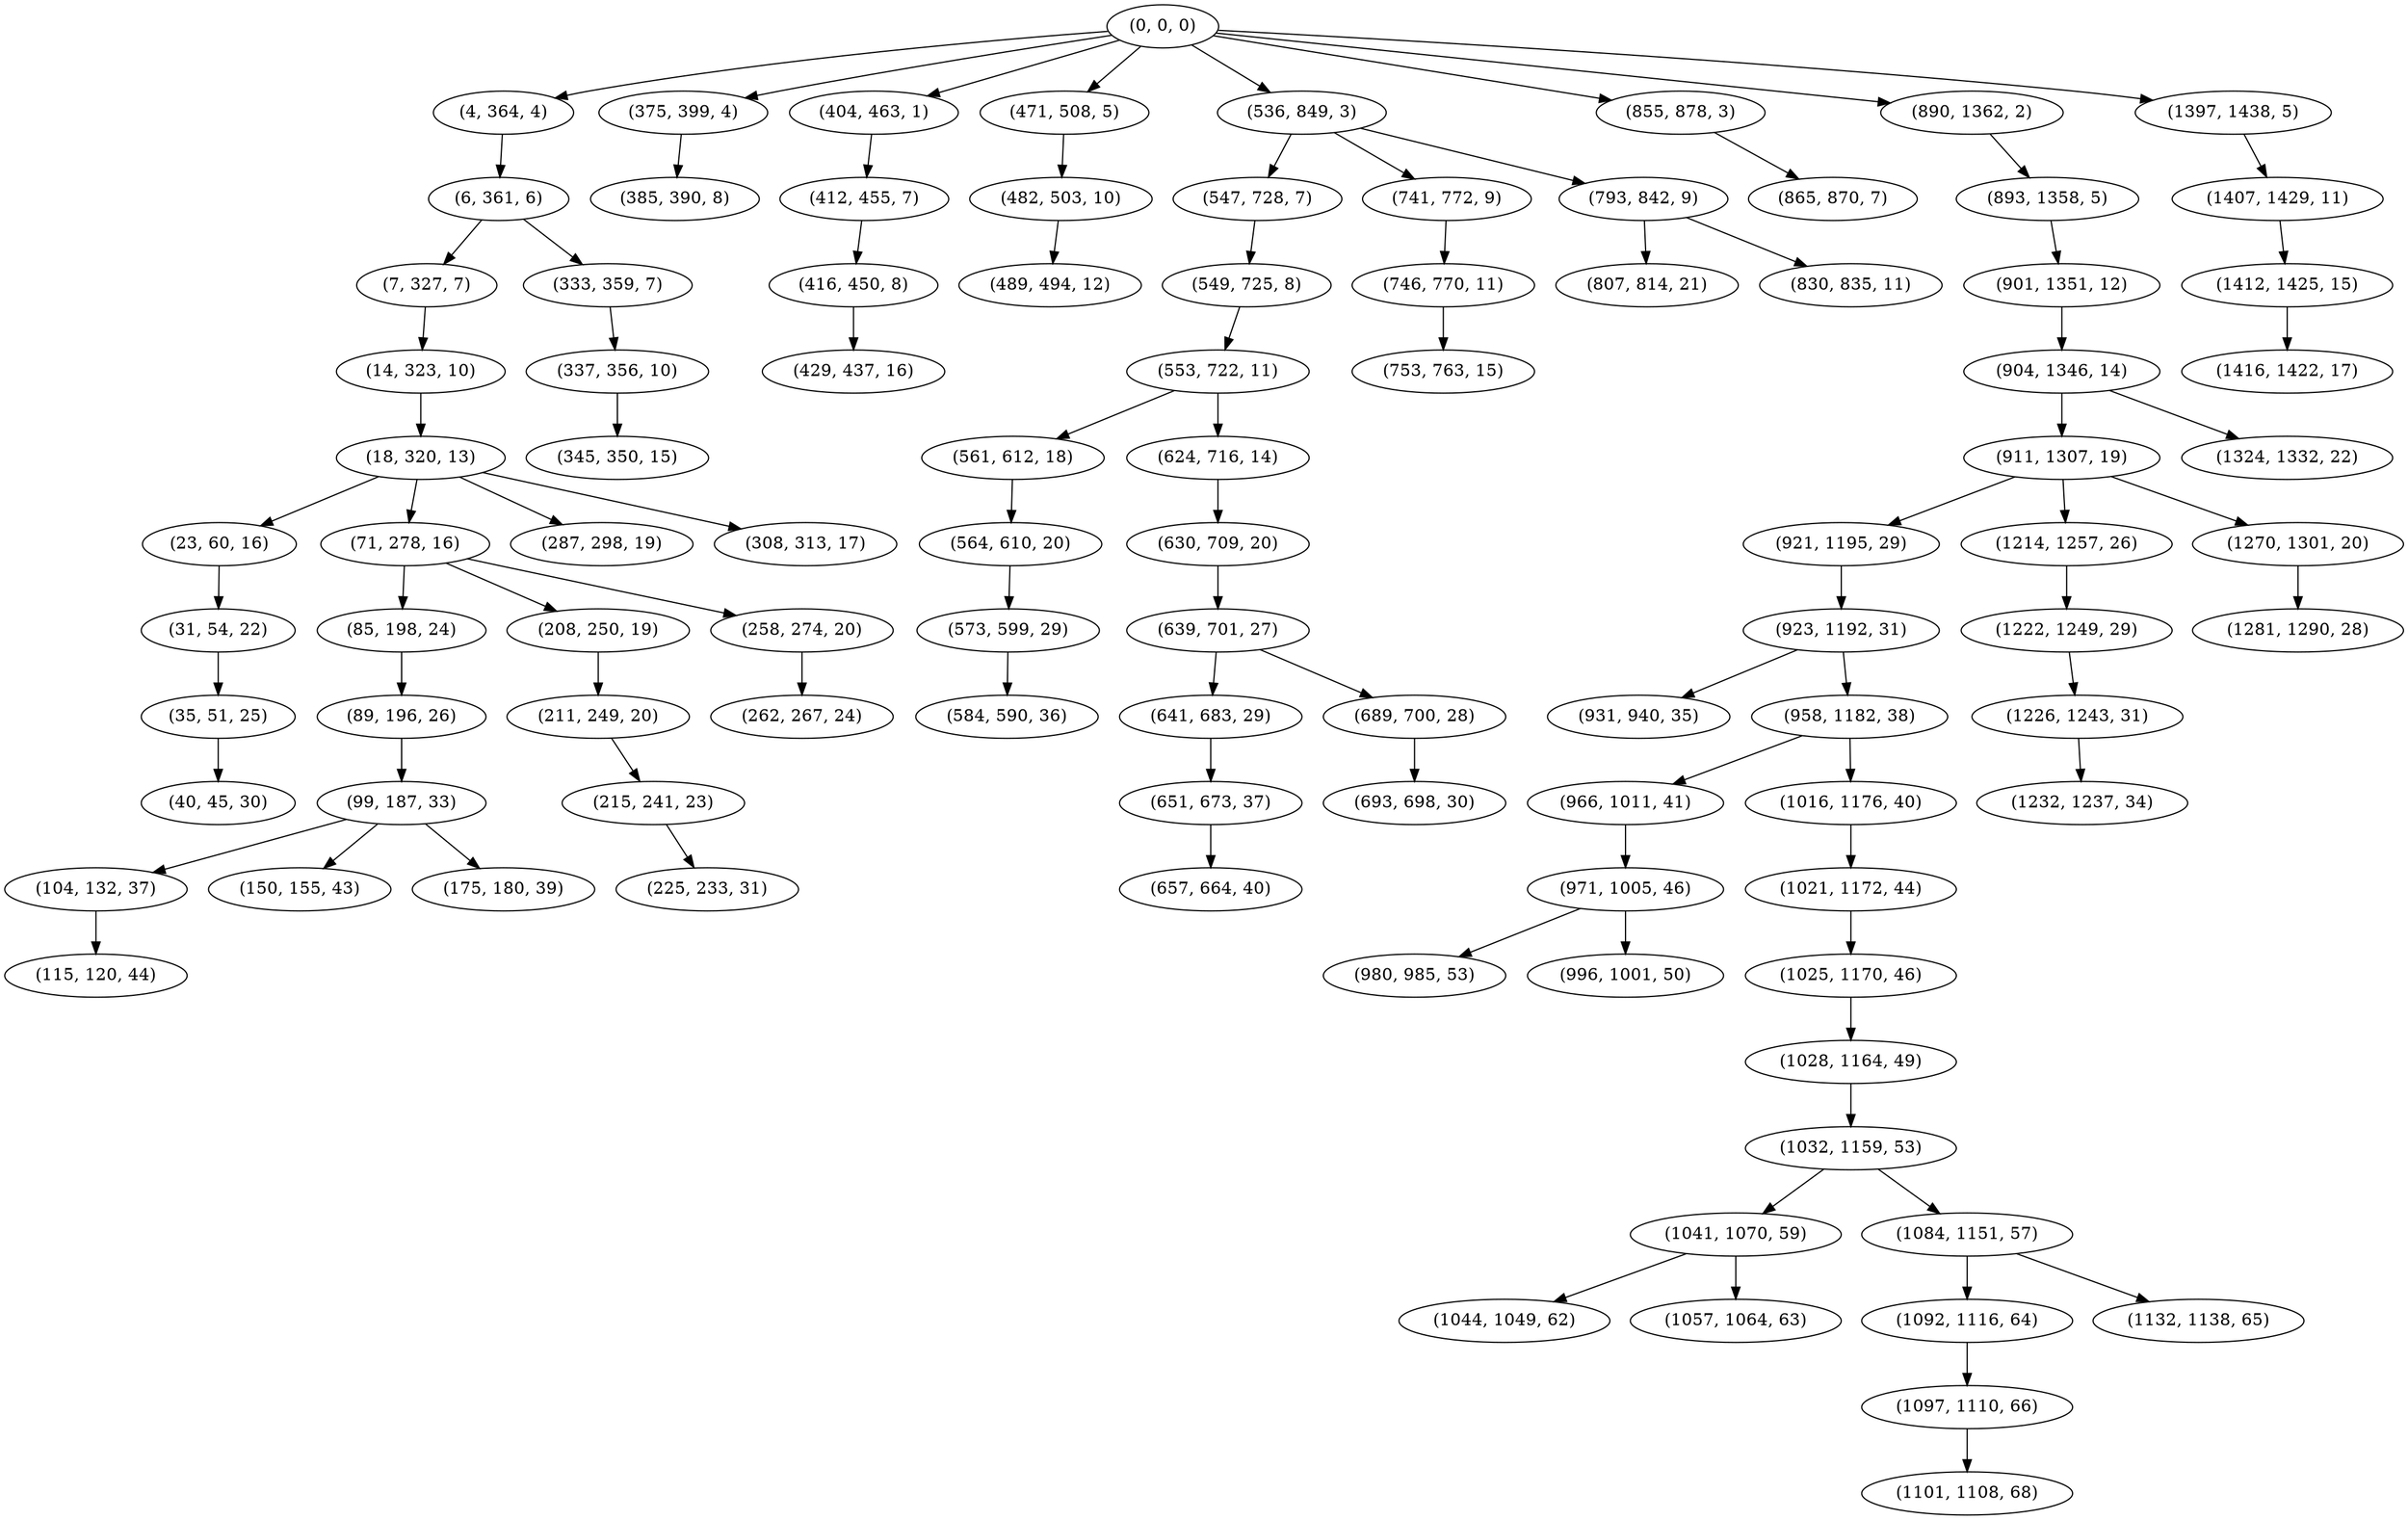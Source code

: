 digraph tree {
    "(0, 0, 0)";
    "(4, 364, 4)";
    "(6, 361, 6)";
    "(7, 327, 7)";
    "(14, 323, 10)";
    "(18, 320, 13)";
    "(23, 60, 16)";
    "(31, 54, 22)";
    "(35, 51, 25)";
    "(40, 45, 30)";
    "(71, 278, 16)";
    "(85, 198, 24)";
    "(89, 196, 26)";
    "(99, 187, 33)";
    "(104, 132, 37)";
    "(115, 120, 44)";
    "(150, 155, 43)";
    "(175, 180, 39)";
    "(208, 250, 19)";
    "(211, 249, 20)";
    "(215, 241, 23)";
    "(225, 233, 31)";
    "(258, 274, 20)";
    "(262, 267, 24)";
    "(287, 298, 19)";
    "(308, 313, 17)";
    "(333, 359, 7)";
    "(337, 356, 10)";
    "(345, 350, 15)";
    "(375, 399, 4)";
    "(385, 390, 8)";
    "(404, 463, 1)";
    "(412, 455, 7)";
    "(416, 450, 8)";
    "(429, 437, 16)";
    "(471, 508, 5)";
    "(482, 503, 10)";
    "(489, 494, 12)";
    "(536, 849, 3)";
    "(547, 728, 7)";
    "(549, 725, 8)";
    "(553, 722, 11)";
    "(561, 612, 18)";
    "(564, 610, 20)";
    "(573, 599, 29)";
    "(584, 590, 36)";
    "(624, 716, 14)";
    "(630, 709, 20)";
    "(639, 701, 27)";
    "(641, 683, 29)";
    "(651, 673, 37)";
    "(657, 664, 40)";
    "(689, 700, 28)";
    "(693, 698, 30)";
    "(741, 772, 9)";
    "(746, 770, 11)";
    "(753, 763, 15)";
    "(793, 842, 9)";
    "(807, 814, 21)";
    "(830, 835, 11)";
    "(855, 878, 3)";
    "(865, 870, 7)";
    "(890, 1362, 2)";
    "(893, 1358, 5)";
    "(901, 1351, 12)";
    "(904, 1346, 14)";
    "(911, 1307, 19)";
    "(921, 1195, 29)";
    "(923, 1192, 31)";
    "(931, 940, 35)";
    "(958, 1182, 38)";
    "(966, 1011, 41)";
    "(971, 1005, 46)";
    "(980, 985, 53)";
    "(996, 1001, 50)";
    "(1016, 1176, 40)";
    "(1021, 1172, 44)";
    "(1025, 1170, 46)";
    "(1028, 1164, 49)";
    "(1032, 1159, 53)";
    "(1041, 1070, 59)";
    "(1044, 1049, 62)";
    "(1057, 1064, 63)";
    "(1084, 1151, 57)";
    "(1092, 1116, 64)";
    "(1097, 1110, 66)";
    "(1101, 1108, 68)";
    "(1132, 1138, 65)";
    "(1214, 1257, 26)";
    "(1222, 1249, 29)";
    "(1226, 1243, 31)";
    "(1232, 1237, 34)";
    "(1270, 1301, 20)";
    "(1281, 1290, 28)";
    "(1324, 1332, 22)";
    "(1397, 1438, 5)";
    "(1407, 1429, 11)";
    "(1412, 1425, 15)";
    "(1416, 1422, 17)";
    "(0, 0, 0)" -> "(4, 364, 4)";
    "(0, 0, 0)" -> "(375, 399, 4)";
    "(0, 0, 0)" -> "(404, 463, 1)";
    "(0, 0, 0)" -> "(471, 508, 5)";
    "(0, 0, 0)" -> "(536, 849, 3)";
    "(0, 0, 0)" -> "(855, 878, 3)";
    "(0, 0, 0)" -> "(890, 1362, 2)";
    "(0, 0, 0)" -> "(1397, 1438, 5)";
    "(4, 364, 4)" -> "(6, 361, 6)";
    "(6, 361, 6)" -> "(7, 327, 7)";
    "(6, 361, 6)" -> "(333, 359, 7)";
    "(7, 327, 7)" -> "(14, 323, 10)";
    "(14, 323, 10)" -> "(18, 320, 13)";
    "(18, 320, 13)" -> "(23, 60, 16)";
    "(18, 320, 13)" -> "(71, 278, 16)";
    "(18, 320, 13)" -> "(287, 298, 19)";
    "(18, 320, 13)" -> "(308, 313, 17)";
    "(23, 60, 16)" -> "(31, 54, 22)";
    "(31, 54, 22)" -> "(35, 51, 25)";
    "(35, 51, 25)" -> "(40, 45, 30)";
    "(71, 278, 16)" -> "(85, 198, 24)";
    "(71, 278, 16)" -> "(208, 250, 19)";
    "(71, 278, 16)" -> "(258, 274, 20)";
    "(85, 198, 24)" -> "(89, 196, 26)";
    "(89, 196, 26)" -> "(99, 187, 33)";
    "(99, 187, 33)" -> "(104, 132, 37)";
    "(99, 187, 33)" -> "(150, 155, 43)";
    "(99, 187, 33)" -> "(175, 180, 39)";
    "(104, 132, 37)" -> "(115, 120, 44)";
    "(208, 250, 19)" -> "(211, 249, 20)";
    "(211, 249, 20)" -> "(215, 241, 23)";
    "(215, 241, 23)" -> "(225, 233, 31)";
    "(258, 274, 20)" -> "(262, 267, 24)";
    "(333, 359, 7)" -> "(337, 356, 10)";
    "(337, 356, 10)" -> "(345, 350, 15)";
    "(375, 399, 4)" -> "(385, 390, 8)";
    "(404, 463, 1)" -> "(412, 455, 7)";
    "(412, 455, 7)" -> "(416, 450, 8)";
    "(416, 450, 8)" -> "(429, 437, 16)";
    "(471, 508, 5)" -> "(482, 503, 10)";
    "(482, 503, 10)" -> "(489, 494, 12)";
    "(536, 849, 3)" -> "(547, 728, 7)";
    "(536, 849, 3)" -> "(741, 772, 9)";
    "(536, 849, 3)" -> "(793, 842, 9)";
    "(547, 728, 7)" -> "(549, 725, 8)";
    "(549, 725, 8)" -> "(553, 722, 11)";
    "(553, 722, 11)" -> "(561, 612, 18)";
    "(553, 722, 11)" -> "(624, 716, 14)";
    "(561, 612, 18)" -> "(564, 610, 20)";
    "(564, 610, 20)" -> "(573, 599, 29)";
    "(573, 599, 29)" -> "(584, 590, 36)";
    "(624, 716, 14)" -> "(630, 709, 20)";
    "(630, 709, 20)" -> "(639, 701, 27)";
    "(639, 701, 27)" -> "(641, 683, 29)";
    "(639, 701, 27)" -> "(689, 700, 28)";
    "(641, 683, 29)" -> "(651, 673, 37)";
    "(651, 673, 37)" -> "(657, 664, 40)";
    "(689, 700, 28)" -> "(693, 698, 30)";
    "(741, 772, 9)" -> "(746, 770, 11)";
    "(746, 770, 11)" -> "(753, 763, 15)";
    "(793, 842, 9)" -> "(807, 814, 21)";
    "(793, 842, 9)" -> "(830, 835, 11)";
    "(855, 878, 3)" -> "(865, 870, 7)";
    "(890, 1362, 2)" -> "(893, 1358, 5)";
    "(893, 1358, 5)" -> "(901, 1351, 12)";
    "(901, 1351, 12)" -> "(904, 1346, 14)";
    "(904, 1346, 14)" -> "(911, 1307, 19)";
    "(904, 1346, 14)" -> "(1324, 1332, 22)";
    "(911, 1307, 19)" -> "(921, 1195, 29)";
    "(911, 1307, 19)" -> "(1214, 1257, 26)";
    "(911, 1307, 19)" -> "(1270, 1301, 20)";
    "(921, 1195, 29)" -> "(923, 1192, 31)";
    "(923, 1192, 31)" -> "(931, 940, 35)";
    "(923, 1192, 31)" -> "(958, 1182, 38)";
    "(958, 1182, 38)" -> "(966, 1011, 41)";
    "(958, 1182, 38)" -> "(1016, 1176, 40)";
    "(966, 1011, 41)" -> "(971, 1005, 46)";
    "(971, 1005, 46)" -> "(980, 985, 53)";
    "(971, 1005, 46)" -> "(996, 1001, 50)";
    "(1016, 1176, 40)" -> "(1021, 1172, 44)";
    "(1021, 1172, 44)" -> "(1025, 1170, 46)";
    "(1025, 1170, 46)" -> "(1028, 1164, 49)";
    "(1028, 1164, 49)" -> "(1032, 1159, 53)";
    "(1032, 1159, 53)" -> "(1041, 1070, 59)";
    "(1032, 1159, 53)" -> "(1084, 1151, 57)";
    "(1041, 1070, 59)" -> "(1044, 1049, 62)";
    "(1041, 1070, 59)" -> "(1057, 1064, 63)";
    "(1084, 1151, 57)" -> "(1092, 1116, 64)";
    "(1084, 1151, 57)" -> "(1132, 1138, 65)";
    "(1092, 1116, 64)" -> "(1097, 1110, 66)";
    "(1097, 1110, 66)" -> "(1101, 1108, 68)";
    "(1214, 1257, 26)" -> "(1222, 1249, 29)";
    "(1222, 1249, 29)" -> "(1226, 1243, 31)";
    "(1226, 1243, 31)" -> "(1232, 1237, 34)";
    "(1270, 1301, 20)" -> "(1281, 1290, 28)";
    "(1397, 1438, 5)" -> "(1407, 1429, 11)";
    "(1407, 1429, 11)" -> "(1412, 1425, 15)";
    "(1412, 1425, 15)" -> "(1416, 1422, 17)";
}
